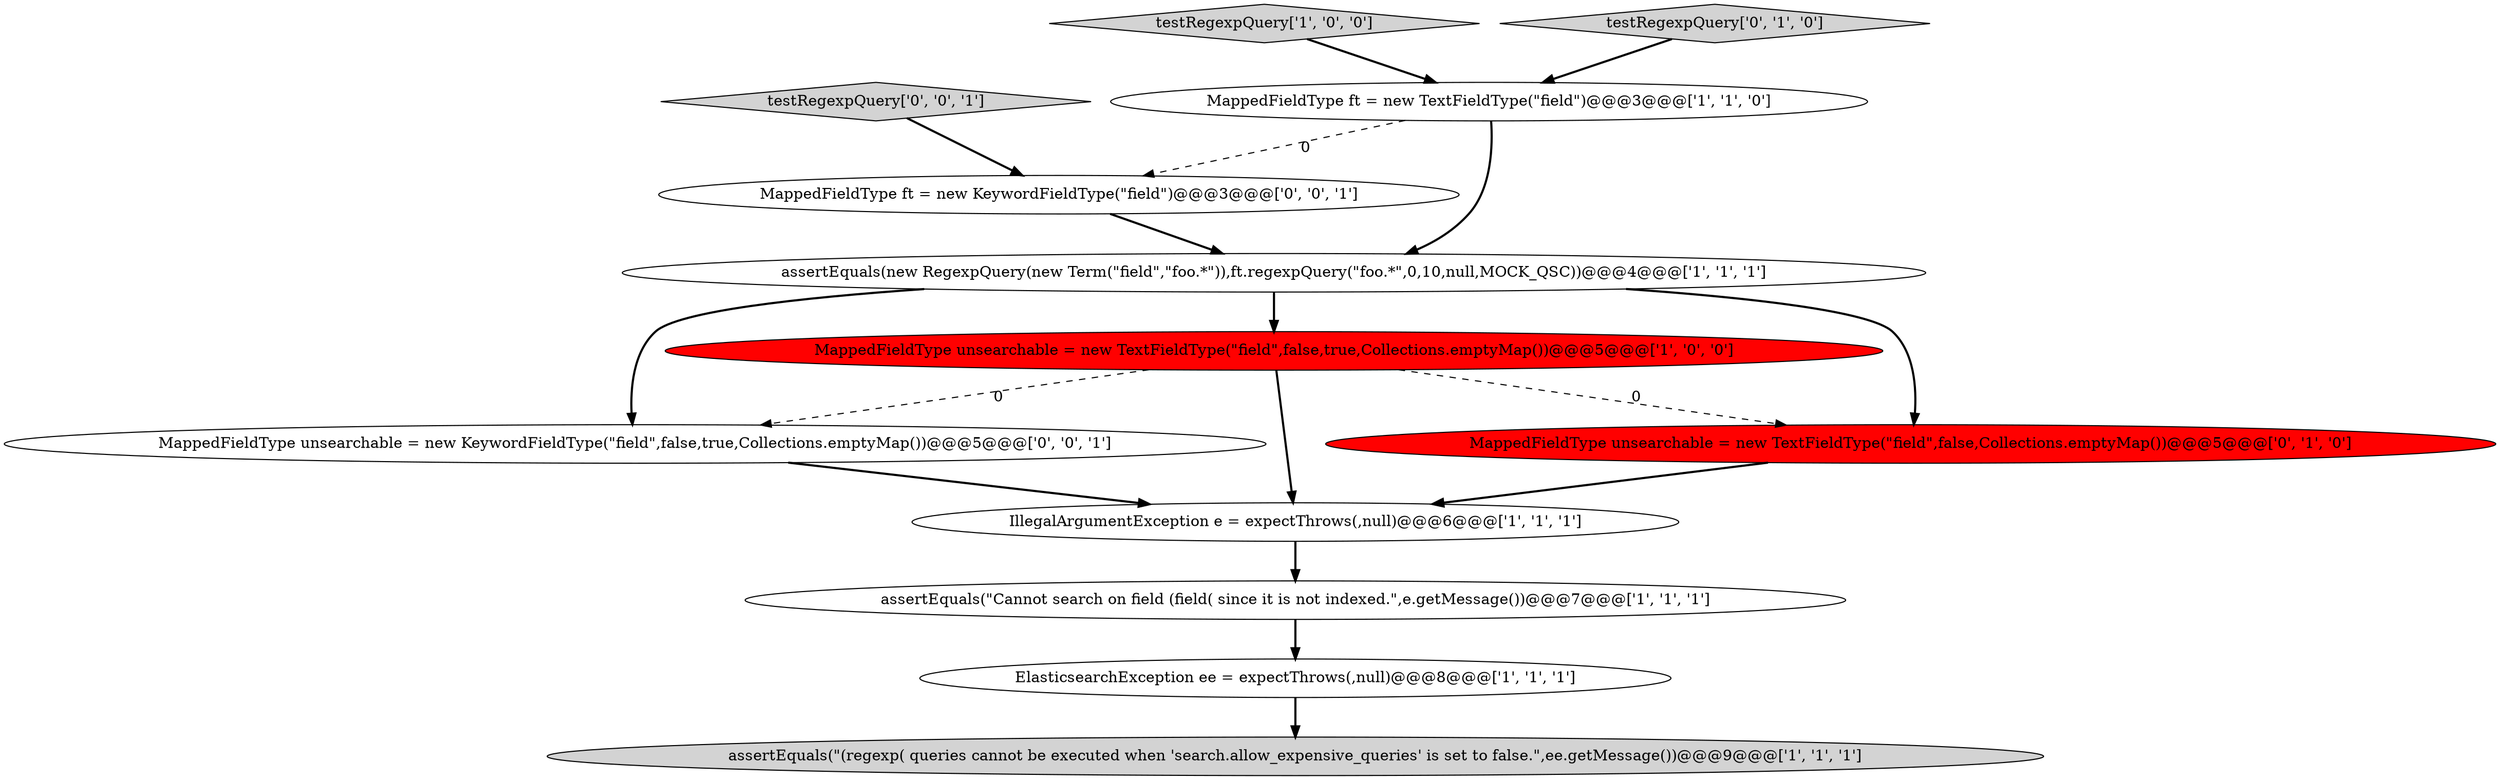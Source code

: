 digraph {
10 [style = filled, label = "MappedFieldType unsearchable = new KeywordFieldType(\"field\",false,true,Collections.emptyMap())@@@5@@@['0', '0', '1']", fillcolor = white, shape = ellipse image = "AAA0AAABBB3BBB"];
0 [style = filled, label = "assertEquals(\"(regexp( queries cannot be executed when 'search.allow_expensive_queries' is set to false.\",ee.getMessage())@@@9@@@['1', '1', '1']", fillcolor = lightgray, shape = ellipse image = "AAA0AAABBB1BBB"];
2 [style = filled, label = "assertEquals(\"Cannot search on field (field( since it is not indexed.\",e.getMessage())@@@7@@@['1', '1', '1']", fillcolor = white, shape = ellipse image = "AAA0AAABBB1BBB"];
3 [style = filled, label = "ElasticsearchException ee = expectThrows(,null)@@@8@@@['1', '1', '1']", fillcolor = white, shape = ellipse image = "AAA0AAABBB1BBB"];
12 [style = filled, label = "testRegexpQuery['0', '0', '1']", fillcolor = lightgray, shape = diamond image = "AAA0AAABBB3BBB"];
4 [style = filled, label = "MappedFieldType unsearchable = new TextFieldType(\"field\",false,true,Collections.emptyMap())@@@5@@@['1', '0', '0']", fillcolor = red, shape = ellipse image = "AAA1AAABBB1BBB"];
7 [style = filled, label = "assertEquals(new RegexpQuery(new Term(\"field\",\"foo.*\")),ft.regexpQuery(\"foo.*\",0,10,null,MOCK_QSC))@@@4@@@['1', '1', '1']", fillcolor = white, shape = ellipse image = "AAA0AAABBB1BBB"];
8 [style = filled, label = "MappedFieldType unsearchable = new TextFieldType(\"field\",false,Collections.emptyMap())@@@5@@@['0', '1', '0']", fillcolor = red, shape = ellipse image = "AAA1AAABBB2BBB"];
5 [style = filled, label = "IllegalArgumentException e = expectThrows(,null)@@@6@@@['1', '1', '1']", fillcolor = white, shape = ellipse image = "AAA0AAABBB1BBB"];
11 [style = filled, label = "MappedFieldType ft = new KeywordFieldType(\"field\")@@@3@@@['0', '0', '1']", fillcolor = white, shape = ellipse image = "AAA0AAABBB3BBB"];
6 [style = filled, label = "testRegexpQuery['1', '0', '0']", fillcolor = lightgray, shape = diamond image = "AAA0AAABBB1BBB"];
1 [style = filled, label = "MappedFieldType ft = new TextFieldType(\"field\")@@@3@@@['1', '1', '0']", fillcolor = white, shape = ellipse image = "AAA0AAABBB1BBB"];
9 [style = filled, label = "testRegexpQuery['0', '1', '0']", fillcolor = lightgray, shape = diamond image = "AAA0AAABBB2BBB"];
6->1 [style = bold, label=""];
5->2 [style = bold, label=""];
7->4 [style = bold, label=""];
10->5 [style = bold, label=""];
8->5 [style = bold, label=""];
9->1 [style = bold, label=""];
4->10 [style = dashed, label="0"];
7->8 [style = bold, label=""];
7->10 [style = bold, label=""];
4->5 [style = bold, label=""];
1->7 [style = bold, label=""];
1->11 [style = dashed, label="0"];
11->7 [style = bold, label=""];
3->0 [style = bold, label=""];
2->3 [style = bold, label=""];
4->8 [style = dashed, label="0"];
12->11 [style = bold, label=""];
}
